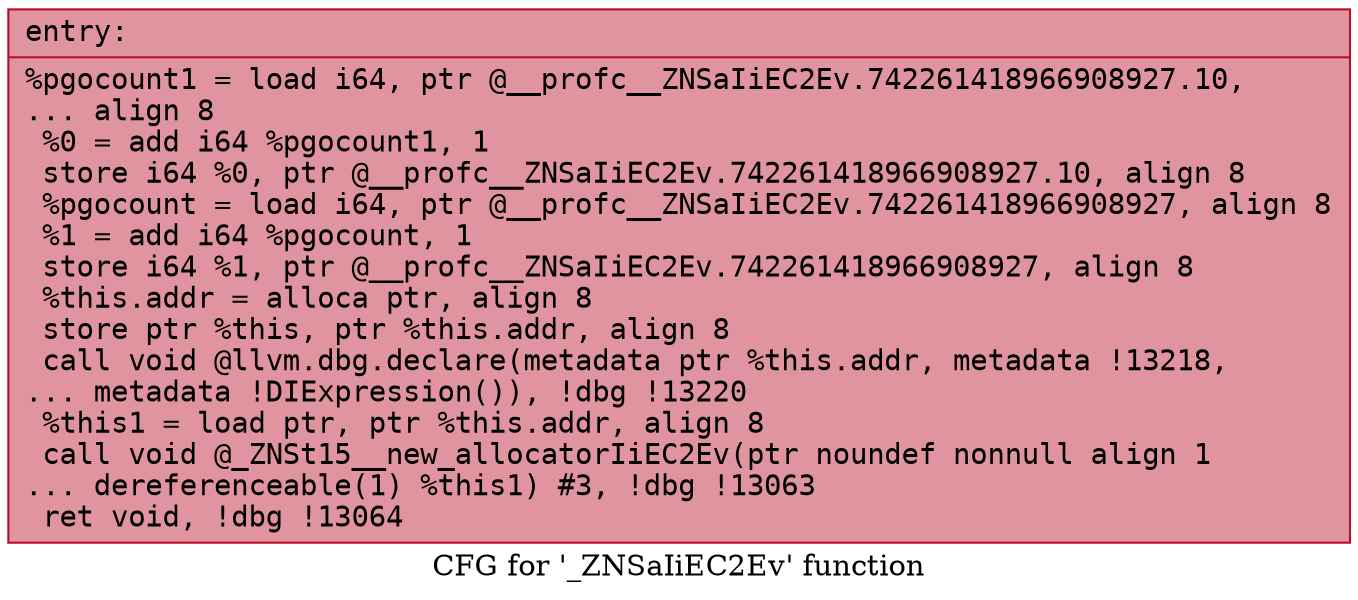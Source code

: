 digraph "CFG for '_ZNSaIiEC2Ev' function" {
	label="CFG for '_ZNSaIiEC2Ev' function";

	Node0x564268c8c8c0 [shape=record,color="#b70d28ff", style=filled, fillcolor="#b70d2870" fontname="Courier",label="{entry:\l|  %pgocount1 = load i64, ptr @__profc__ZNSaIiEC2Ev.742261418966908927.10,\l... align 8\l  %0 = add i64 %pgocount1, 1\l  store i64 %0, ptr @__profc__ZNSaIiEC2Ev.742261418966908927.10, align 8\l  %pgocount = load i64, ptr @__profc__ZNSaIiEC2Ev.742261418966908927, align 8\l  %1 = add i64 %pgocount, 1\l  store i64 %1, ptr @__profc__ZNSaIiEC2Ev.742261418966908927, align 8\l  %this.addr = alloca ptr, align 8\l  store ptr %this, ptr %this.addr, align 8\l  call void @llvm.dbg.declare(metadata ptr %this.addr, metadata !13218,\l... metadata !DIExpression()), !dbg !13220\l  %this1 = load ptr, ptr %this.addr, align 8\l  call void @_ZNSt15__new_allocatorIiEC2Ev(ptr noundef nonnull align 1\l... dereferenceable(1) %this1) #3, !dbg !13063\l  ret void, !dbg !13064\l}"];
}
